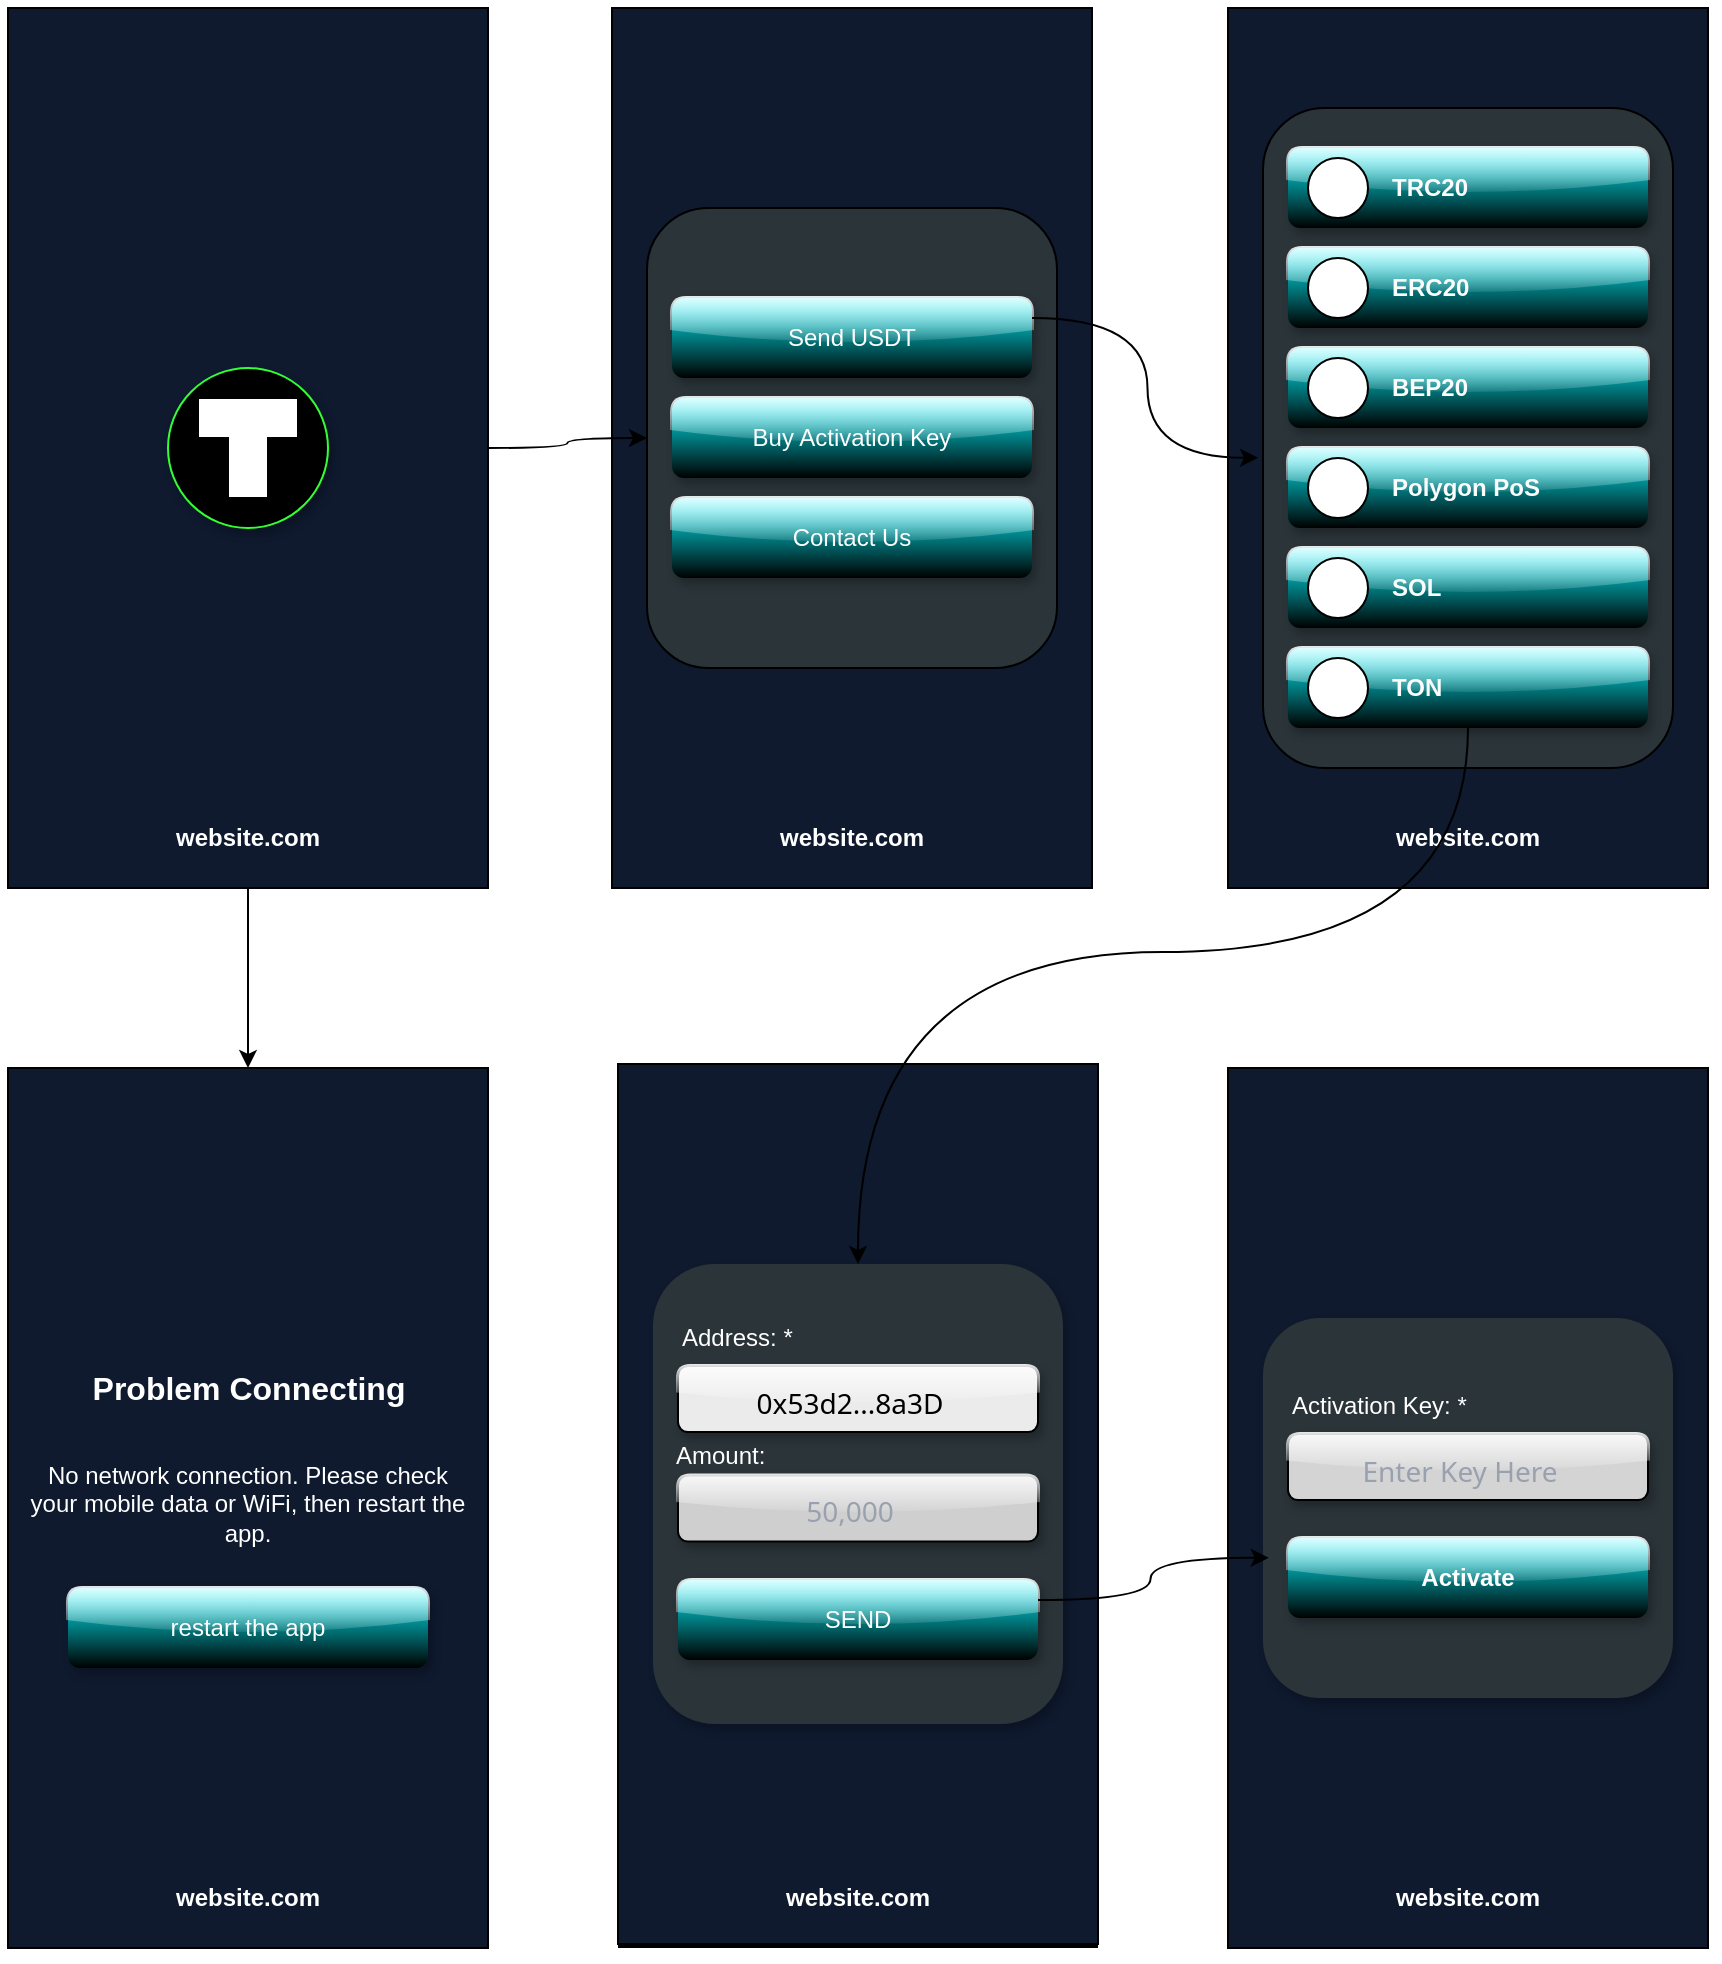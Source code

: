 <mxfile>
    <diagram id="Ut1YPKhS-nxnMobUDUze" name="Page-1">
        <mxGraphModel dx="792" dy="1589" grid="1" gridSize="10" guides="1" tooltips="1" connect="1" arrows="1" fold="1" page="1" pageScale="1" pageWidth="850" pageHeight="1100" math="0" shadow="0">
            <root>
                <mxCell id="0"/>
                <mxCell id="1" parent="0"/>
                <mxCell id="87" value="" style="group;strokeColor=none;shadow=1;" vertex="1" connectable="0" parent="1">
                    <mxGeometry x="10" width="850" height="970" as="geometry"/>
                </mxCell>
                <mxCell id="53" value="" style="group;fillColor=#0F1A2F;" vertex="1" connectable="0" parent="87">
                    <mxGeometry width="240" height="440" as="geometry"/>
                </mxCell>
                <mxCell id="3" value="" style="rounded=0;whiteSpace=wrap;html=1;container=0;fillColor=#0F1A2F;" vertex="1" parent="53">
                    <mxGeometry width="240" height="440" as="geometry"/>
                </mxCell>
                <mxCell id="4" value="" style="ellipse;whiteSpace=wrap;html=1;aspect=fixed;fillColor=#000000;strokeColor=#33FF33;shadow=1;container=0;" vertex="1" parent="53">
                    <mxGeometry x="80" y="180" width="80" height="80" as="geometry"/>
                </mxCell>
                <mxCell id="5" value="" style="shape=tee;whiteSpace=wrap;html=1;container=0;" vertex="1" parent="53">
                    <mxGeometry x="95" y="195" width="50" height="50" as="geometry"/>
                </mxCell>
                <mxCell id="210" value="&lt;font style=&quot;color: rgb(255, 255, 255);&quot;&gt;website.com&lt;/font&gt;" style="rounded=0;whiteSpace=wrap;html=1;fillColor=none;fontStyle=1;strokeColor=none;" vertex="1" parent="53">
                    <mxGeometry y="390" width="240" height="50" as="geometry"/>
                </mxCell>
                <mxCell id="54" value="" style="group;shadow=1;" vertex="1" connectable="0" parent="87">
                    <mxGeometry x="302" width="240" height="440" as="geometry"/>
                </mxCell>
                <mxCell id="13" value="" style="rounded=0;whiteSpace=wrap;html=1;container=0;fillColor=#0F1A2F;" vertex="1" parent="54">
                    <mxGeometry width="240" height="440" as="geometry"/>
                </mxCell>
                <mxCell id="14" value="" style="rounded=1;whiteSpace=wrap;html=1;container=0;fillColor=#2A3439;" vertex="1" parent="54">
                    <mxGeometry x="17.5" y="100" width="205" height="230" as="geometry"/>
                </mxCell>
                <mxCell id="15" value="Send USDT" style="rounded=1;whiteSpace=wrap;html=1;fillColor=#00F5FF;glass=1;shadow=1;container=0;gradientColor=default;strokeColor=none;fontColor=#FFFFFF;" vertex="1" parent="54">
                    <mxGeometry x="30" y="145" width="180" height="40" as="geometry"/>
                </mxCell>
                <mxCell id="16" value="Buy Activation Key" style="rounded=1;whiteSpace=wrap;html=1;fillColor=#00F5FF;glass=1;shadow=1;container=0;gradientColor=default;strokeColor=none;fontColor=#FFFFFF;" vertex="1" parent="54">
                    <mxGeometry x="30" y="195" width="180" height="40" as="geometry"/>
                </mxCell>
                <mxCell id="17" value="Contact Us" style="rounded=1;whiteSpace=wrap;html=1;fillColor=#00F5FF;glass=1;shadow=1;container=0;gradientColor=default;strokeColor=none;fontColor=#FFFFFF;" vertex="1" parent="54">
                    <mxGeometry x="30" y="245" width="180" height="40" as="geometry"/>
                </mxCell>
                <mxCell id="214" value="&lt;font style=&quot;color: rgb(255, 255, 255);&quot;&gt;website.com&lt;/font&gt;" style="rounded=0;whiteSpace=wrap;html=1;fillColor=none;fontStyle=1;strokeColor=none;" vertex="1" parent="54">
                    <mxGeometry y="390" width="240" height="50" as="geometry"/>
                </mxCell>
                <mxCell id="55" value="" style="group;fillColor=#0F1A2F;" vertex="1" connectable="0" parent="87">
                    <mxGeometry x="610" width="240" height="440" as="geometry"/>
                </mxCell>
                <mxCell id="39" value="" style="rounded=0;whiteSpace=wrap;html=1;container=0;fillColor=#0F1A2F;" vertex="1" parent="55">
                    <mxGeometry width="240" height="440" as="geometry"/>
                </mxCell>
                <mxCell id="40" value="" style="rounded=1;whiteSpace=wrap;html=1;container=0;fillColor=#2A3439;" vertex="1" parent="55">
                    <mxGeometry x="17.5" y="50" width="205" height="330" as="geometry"/>
                </mxCell>
                <mxCell id="41" value="TRC20" style="rounded=1;whiteSpace=wrap;html=1;container=0;align=left;spacingLeft=50;labelBackgroundColor=none;fillColor=#00F5FF;glass=1;shadow=1;fontColor=#FCFCFC;fontStyle=1;gradientColor=default;strokeColor=none;" vertex="1" parent="55">
                    <mxGeometry x="30" y="70" width="180" height="40" as="geometry"/>
                </mxCell>
                <mxCell id="42" value="ERC20" style="rounded=1;whiteSpace=wrap;html=1;container=0;align=left;spacingLeft=50;labelBackgroundColor=none;fillColor=#00F5FF;glass=1;shadow=1;fontColor=#FCFCFC;fontStyle=1;gradientColor=default;strokeColor=none;" vertex="1" parent="55">
                    <mxGeometry x="30" y="120" width="180" height="40" as="geometry"/>
                </mxCell>
                <mxCell id="43" value="BEP20" style="rounded=1;whiteSpace=wrap;html=1;container=0;align=left;spacingLeft=50;labelBackgroundColor=none;fillColor=#00F5FF;glass=1;shadow=1;fontColor=#FCFCFC;fontStyle=1;gradientColor=default;strokeColor=none;" vertex="1" parent="55">
                    <mxGeometry x="30" y="170" width="180" height="40" as="geometry"/>
                </mxCell>
                <mxCell id="44" value="Polygon PoS" style="rounded=1;whiteSpace=wrap;html=1;container=0;align=left;spacingLeft=50;labelBackgroundColor=none;fillColor=#00F5FF;glass=1;shadow=1;fontColor=#FCFCFC;fontStyle=1;gradientColor=default;strokeColor=none;" vertex="1" parent="55">
                    <mxGeometry x="30" y="220" width="180" height="40" as="geometry"/>
                </mxCell>
                <mxCell id="45" value="SOL" style="rounded=1;whiteSpace=wrap;html=1;container=0;align=left;spacingLeft=50;labelBackgroundColor=none;fillColor=#00F5FF;glass=1;shadow=1;fontColor=#FCFCFC;fontStyle=1;gradientColor=default;strokeColor=none;" vertex="1" parent="55">
                    <mxGeometry x="30" y="270" width="180" height="40" as="geometry"/>
                </mxCell>
                <mxCell id="46" value="TON" style="rounded=1;whiteSpace=wrap;html=1;container=0;align=left;spacingLeft=50;labelBackgroundColor=none;fillColor=#00F5FF;glass=1;shadow=1;fontColor=#FCFCFC;fontStyle=1;gradientColor=default;strokeColor=none;" vertex="1" parent="55">
                    <mxGeometry x="30" y="320" width="180" height="40" as="geometry"/>
                </mxCell>
                <mxCell id="47" value="" style="ellipse;whiteSpace=wrap;html=1;aspect=fixed;strokeColor=default;shadow=0;align=left;spacingLeft=50;container=0;" vertex="1" parent="55">
                    <mxGeometry x="40" y="75" width="30" height="30" as="geometry"/>
                </mxCell>
                <mxCell id="48" value="" style="ellipse;whiteSpace=wrap;html=1;aspect=fixed;shadow=0;align=left;spacingLeft=50;container=0;" vertex="1" parent="55">
                    <mxGeometry x="40" y="175" width="30" height="30" as="geometry"/>
                </mxCell>
                <mxCell id="49" value="" style="ellipse;whiteSpace=wrap;html=1;aspect=fixed;shadow=0;align=left;spacingLeft=50;container=0;" vertex="1" parent="55">
                    <mxGeometry x="40" y="125" width="30" height="30" as="geometry"/>
                </mxCell>
                <mxCell id="50" value="" style="ellipse;whiteSpace=wrap;html=1;aspect=fixed;shadow=0;align=left;spacingLeft=50;container=0;" vertex="1" parent="55">
                    <mxGeometry x="40" y="275" width="30" height="30" as="geometry"/>
                </mxCell>
                <mxCell id="51" value="" style="ellipse;whiteSpace=wrap;html=1;aspect=fixed;shadow=0;align=left;spacingLeft=50;container=0;" vertex="1" parent="55">
                    <mxGeometry x="40" y="225" width="30" height="30" as="geometry"/>
                </mxCell>
                <mxCell id="52" value="" style="ellipse;whiteSpace=wrap;html=1;aspect=fixed;shadow=0;align=left;spacingLeft=50;container=0;" vertex="1" parent="55">
                    <mxGeometry x="40" y="325" width="30" height="30" as="geometry"/>
                </mxCell>
                <mxCell id="216" value="&lt;font style=&quot;color: rgb(255, 255, 255);&quot;&gt;website.com&lt;/font&gt;" style="rounded=0;whiteSpace=wrap;html=1;fillColor=none;fontStyle=1;strokeColor=none;" vertex="1" parent="55">
                    <mxGeometry y="390" width="240" height="50" as="geometry"/>
                </mxCell>
                <mxCell id="57" value="" style="group;fillColor=#2A3439;" vertex="1" connectable="0" parent="87">
                    <mxGeometry y="530" width="240" height="440" as="geometry"/>
                </mxCell>
                <mxCell id="34" value="" style="rounded=0;whiteSpace=wrap;html=1;container=0;fillColor=#0F1A2F;" vertex="1" parent="57">
                    <mxGeometry width="240" height="440" as="geometry"/>
                </mxCell>
                <mxCell id="35" value="&lt;span style=&quot;&quot;&gt;&lt;font style=&quot;color: rgb(255, 255, 255);&quot;&gt;restart the app&lt;/font&gt;&lt;/span&gt;" style="rounded=1;whiteSpace=wrap;html=1;fillColor=#00F5FF;glass=1;shadow=1;container=0;fontColor=#FFFFFF;strokeColor=none;gradientColor=default;" vertex="1" parent="57">
                    <mxGeometry x="30" y="260" width="180" height="40" as="geometry"/>
                </mxCell>
                <mxCell id="36" value="&lt;b&gt;&lt;font style=&quot;font-size: 16px; color: rgb(255, 255, 255);&quot;&gt;Problem Connecting&lt;/font&gt;&lt;/b&gt;" style="rounded=0;whiteSpace=wrap;html=1;align=center;strokeColor=none;container=0;fillColor=none;fontColor=#FFFFFF;" vertex="1" parent="57">
                    <mxGeometry x="35.75" y="140" width="168.5" height="40" as="geometry"/>
                </mxCell>
                <mxCell id="37" value="&lt;font style=&quot;color: rgb(255, 255, 255);&quot;&gt;No network connection. Please check your mobile data or WiFi, then restart the app.&lt;/font&gt;" style="rounded=0;whiteSpace=wrap;html=1;align=center;strokeColor=none;container=0;verticalAlign=top;fillColor=none;" vertex="1" parent="57">
                    <mxGeometry x="10" y="190" width="220" height="60" as="geometry"/>
                </mxCell>
                <mxCell id="154" value="&lt;font style=&quot;color: rgb(255, 255, 255);&quot;&gt;website.com&lt;/font&gt;" style="rounded=0;whiteSpace=wrap;html=1;fillColor=none;fontStyle=1;strokeColor=none;" vertex="1" parent="57">
                    <mxGeometry y="390" width="240" height="50" as="geometry"/>
                </mxCell>
                <mxCell id="58" value="" style="group;fillColor=#00F5FF;gradientColor=default;strokeColor=none;fontStyle=1;fontColor=#FFFFFF;" vertex="1" connectable="0" parent="87">
                    <mxGeometry x="305" y="528" width="240" height="442" as="geometry"/>
                </mxCell>
                <mxCell id="19" value="" style="rounded=0;whiteSpace=wrap;html=1;container=0;fillColor=#0F1A2F;" vertex="1" parent="58">
                    <mxGeometry width="240" height="440" as="geometry"/>
                </mxCell>
                <mxCell id="20" value="" style="rounded=1;whiteSpace=wrap;html=1;container=0;fillColor=#2A3439;strokeColor=none;shadow=1;" vertex="1" parent="58">
                    <mxGeometry x="17.5" y="100" width="205" height="230" as="geometry"/>
                </mxCell>
                <mxCell id="21" value="&lt;div class=&quot;flex-1&quot; style=&quot;box-sizing: border-box; border: 0px solid; margin: 0px; padding: 0px; flex: 1 1 0%; scrollbar-width: none; font-family: ui-sans-serif, system-ui, sans-serif, &amp;quot;Apple Color Emoji&amp;quot;, &amp;quot;Segoe UI Emoji&amp;quot;, &amp;quot;Segoe UI Symbol&amp;quot;, &amp;quot;Noto Color Emoji&amp;quot;; font-size: medium; text-align: start;&quot;&gt;&lt;div class=&quot;flex gap-2 text-sm text-gray-400 mt-0.5&quot; style=&quot;box-sizing: border-box; border: 0px solid; margin: 2px 0px 0px; padding: 0px; display: flex; gap: 8px; font-size: 14px; line-height: 1.429; scrollbar-width: none;&quot;&gt;&lt;span class=&quot;block truncate max-w-full&quot; style=&quot;box-sizing: border-box; border: 0px solid; margin: 0px; padding: 0px; display: block; max-width: 100%; text-overflow: ellipsis; text-wrap-mode: nowrap; overflow: hidden; scrollbar-width: none;&quot;&gt;0x53d2...8a3D&lt;/span&gt;&lt;div&gt;&lt;br&gt;&lt;/div&gt;&lt;/div&gt;&lt;/div&gt;&lt;div class=&quot;text-right&quot; style=&quot;box-sizing: border-box; border: 0px solid; margin: 0px; padding: 0px; text-align: right; scrollbar-width: none; font-family: ui-sans-serif, system-ui, sans-serif, &amp;quot;Apple Color Emoji&amp;quot;, &amp;quot;Segoe UI Emoji&amp;quot;, &amp;quot;Segoe UI Symbol&amp;quot;, &amp;quot;Noto Color Emoji&amp;quot;; font-size: medium;&quot;&gt;&lt;/div&gt;" style="rounded=1;whiteSpace=wrap;html=1;fillColor=#EBEBEB;glass=1;shadow=1;container=0;fontColor=#000000;" vertex="1" parent="58">
                    <mxGeometry x="30" y="151" width="180" height="33" as="geometry"/>
                </mxCell>
                <mxCell id="22" value="&lt;font style=&quot;color: rgb(255, 255, 255);&quot;&gt;SEND&lt;/font&gt;" style="rounded=1;whiteSpace=wrap;html=1;fillColor=#00F5FF;glass=1;shadow=1;container=0;gradientColor=default;strokeColor=none;" vertex="1" parent="58">
                    <mxGeometry x="30" y="258" width="180" height="40" as="geometry"/>
                </mxCell>
                <mxCell id="23" value="Address: &lt;font style=&quot;&quot;&gt;*&lt;/font&gt;" style="rounded=0;whiteSpace=wrap;html=1;align=left;strokeColor=none;container=0;fillColor=none;fontColor=#FFFFFF;" vertex="1" parent="58">
                    <mxGeometry x="30" y="128.75" width="168.5" height="16" as="geometry"/>
                </mxCell>
                <mxCell id="24" value="Amount:" style="rounded=0;whiteSpace=wrap;html=1;align=left;strokeColor=none;container=0;fillColor=none;fontColor=#FFFFFF;" vertex="1" parent="58">
                    <mxGeometry x="27" y="187.75" width="168.5" height="16" as="geometry"/>
                </mxCell>
                <mxCell id="25" value="&lt;div style=&quot;box-sizing: border-box; border: 0px solid; margin: 0px; padding: 0px; flex: 1 1 0%; scrollbar-width: none; color: rgb(255, 255, 255); font-family: ui-sans-serif, system-ui, sans-serif, &amp;quot;Apple Color Emoji&amp;quot;, &amp;quot;Segoe UI Emoji&amp;quot;, &amp;quot;Segoe UI Symbol&amp;quot;, &amp;quot;Noto Color Emoji&amp;quot;; font-size: medium; text-align: start;&quot; class=&quot;flex-1&quot;&gt;&lt;div style=&quot;box-sizing: border-box; border: 0px solid; margin: 2px 0px 0px; padding: 0px; display: flex; gap: 8px; font-size: 14px; line-height: 1.429; color: oklch(0.707 0.022 261.325); scrollbar-width: none;&quot; class=&quot;flex gap-2 text-sm text-gray-400 mt-0.5&quot;&gt;&lt;span style=&quot;box-sizing: border-box; border: 0px solid; margin: 0px; padding: 0px; display: block; max-width: 100%; text-overflow: ellipsis; text-wrap-mode: nowrap; overflow: hidden; scrollbar-width: none;&quot; class=&quot;block truncate max-w-full&quot;&gt;50,000&lt;/span&gt;&lt;div&gt;&lt;br&gt;&lt;/div&gt;&lt;/div&gt;&lt;/div&gt;&lt;div style=&quot;box-sizing: border-box; border: 0px solid; margin: 0px; padding: 0px; text-align: right; scrollbar-width: none; color: rgb(255, 255, 255); font-family: ui-sans-serif, system-ui, sans-serif, &amp;quot;Apple Color Emoji&amp;quot;, &amp;quot;Segoe UI Emoji&amp;quot;, &amp;quot;Segoe UI Symbol&amp;quot;, &amp;quot;Noto Color Emoji&amp;quot;; font-size: medium;&quot; class=&quot;text-right&quot;&gt;&lt;/div&gt;" style="rounded=1;whiteSpace=wrap;html=1;fillColor=#CFCFCF;glass=1;shadow=1;container=0;" vertex="1" parent="58">
                    <mxGeometry x="30" y="205.75" width="180" height="33" as="geometry"/>
                </mxCell>
                <mxCell id="208" value="&lt;font style=&quot;color: rgb(255, 255, 255);&quot;&gt;website.com&lt;/font&gt;" style="rounded=0;whiteSpace=wrap;html=1;fillColor=none;fontStyle=1;strokeColor=none;" vertex="1" parent="58">
                    <mxGeometry y="392" width="240" height="50" as="geometry"/>
                </mxCell>
                <mxCell id="62" value="" style="group;fillColor=#0F1A2F;" vertex="1" connectable="0" parent="87">
                    <mxGeometry x="610" y="530" width="240" height="440" as="geometry"/>
                </mxCell>
                <mxCell id="63" value="" style="rounded=0;whiteSpace=wrap;html=1;container=0;fillColor=#0F1A2F;" vertex="1" parent="62">
                    <mxGeometry width="240" height="440" as="geometry"/>
                </mxCell>
                <mxCell id="64" value="" style="rounded=1;whiteSpace=wrap;html=1;container=0;fillColor=#2A3439;strokeColor=none;shadow=1;" vertex="1" parent="62">
                    <mxGeometry x="17.5" y="125" width="205" height="190" as="geometry"/>
                </mxCell>
                <mxCell id="65" value="&lt;div style=&quot;box-sizing: border-box; border: 0px solid; margin: 0px; padding: 0px; flex: 1 1 0%; scrollbar-width: none; color: rgb(255, 255, 255); font-family: ui-sans-serif, system-ui, sans-serif, &amp;quot;Apple Color Emoji&amp;quot;, &amp;quot;Segoe UI Emoji&amp;quot;, &amp;quot;Segoe UI Symbol&amp;quot;, &amp;quot;Noto Color Emoji&amp;quot;; font-size: medium; text-align: start;&quot; class=&quot;flex-1&quot;&gt;&lt;div style=&quot;box-sizing: border-box; border: 0px solid; margin: 2px 0px 0px; padding: 0px; display: flex; gap: 8px; font-size: 14px; line-height: 1.429; color: oklch(0.707 0.022 261.325); scrollbar-width: none;&quot; class=&quot;flex gap-2 text-sm text-gray-400 mt-0.5&quot;&gt;&lt;span style=&quot;box-sizing: border-box; border: 0px solid; margin: 0px; padding: 0px; display: block; max-width: 100%; text-overflow: ellipsis; text-wrap-mode: nowrap; overflow: hidden; scrollbar-width: none;&quot; class=&quot;block truncate max-w-full&quot;&gt;Enter Key Here&lt;/span&gt;&lt;div&gt;&lt;br&gt;&lt;/div&gt;&lt;/div&gt;&lt;/div&gt;&lt;div style=&quot;box-sizing: border-box; border: 0px solid; margin: 0px; padding: 0px; text-align: right; scrollbar-width: none; color: rgb(255, 255, 255); font-family: ui-sans-serif, system-ui, sans-serif, &amp;quot;Apple Color Emoji&amp;quot;, &amp;quot;Segoe UI Emoji&amp;quot;, &amp;quot;Segoe UI Symbol&amp;quot;, &amp;quot;Noto Color Emoji&amp;quot;; font-size: medium;&quot; class=&quot;text-right&quot;&gt;&lt;/div&gt;" style="rounded=1;whiteSpace=wrap;html=1;fillColor=#D4D4D4;glass=1;shadow=1;container=0;gradientColor=none;" vertex="1" parent="62">
                    <mxGeometry x="30" y="183" width="180" height="33" as="geometry"/>
                </mxCell>
                <mxCell id="66" value="Activate" style="rounded=1;whiteSpace=wrap;html=1;fillColor=#00F5FF;glass=1;shadow=1;container=0;gradientColor=default;strokeColor=none;fontStyle=1;fontColor=#FFFFFF;" vertex="1" parent="62">
                    <mxGeometry x="30" y="235" width="180" height="40" as="geometry"/>
                </mxCell>
                <mxCell id="67" value="Activation Key: &lt;font style=&quot;&quot;&gt;*&lt;/font&gt;" style="rounded=0;whiteSpace=wrap;html=1;align=left;strokeColor=none;fillColor=none;fontColor=#FFFFFF;" vertex="1" parent="62">
                    <mxGeometry x="30" y="161" width="168.5" height="16" as="geometry"/>
                </mxCell>
                <mxCell id="76" style="edgeStyle=none;html=1;" edge="1" parent="87" source="3" target="34">
                    <mxGeometry relative="1" as="geometry"/>
                </mxCell>
                <mxCell id="83" style="edgeStyle=orthogonalEdgeStyle;curved=1;html=1;" edge="1" parent="87" source="46" target="20">
                    <mxGeometry relative="1" as="geometry">
                        <Array as="points">
                            <mxPoint x="730" y="472"/>
                            <mxPoint x="425" y="472"/>
                        </Array>
                    </mxGeometry>
                </mxCell>
                <mxCell id="84" style="edgeStyle=orthogonalEdgeStyle;curved=1;html=1;exitX=1;exitY=0.25;exitDx=0;exitDy=0;entryX=-0.012;entryY=0.53;entryDx=0;entryDy=0;entryPerimeter=0;" edge="1" parent="87" source="15" target="40">
                    <mxGeometry relative="1" as="geometry"/>
                </mxCell>
                <mxCell id="85" style="edgeStyle=orthogonalEdgeStyle;curved=1;html=1;exitX=1;exitY=0.25;exitDx=0;exitDy=0;entryX=0.014;entryY=0.631;entryDx=0;entryDy=0;entryPerimeter=0;" edge="1" parent="87" source="22" target="64">
                    <mxGeometry relative="1" as="geometry"/>
                </mxCell>
                <mxCell id="86" style="edgeStyle=orthogonalEdgeStyle;curved=1;html=1;entryX=0;entryY=0.5;entryDx=0;entryDy=0;" edge="1" parent="87" source="3" target="14">
                    <mxGeometry relative="1" as="geometry"/>
                </mxCell>
                <mxCell id="212" value="&lt;font style=&quot;color: rgb(255, 255, 255);&quot;&gt;website.com&lt;/font&gt;" style="rounded=0;whiteSpace=wrap;html=1;fillColor=none;fontStyle=1;strokeColor=none;" vertex="1" parent="87">
                    <mxGeometry x="610" y="920" width="240" height="50" as="geometry"/>
                </mxCell>
            </root>
        </mxGraphModel>
    </diagram>
</mxfile>